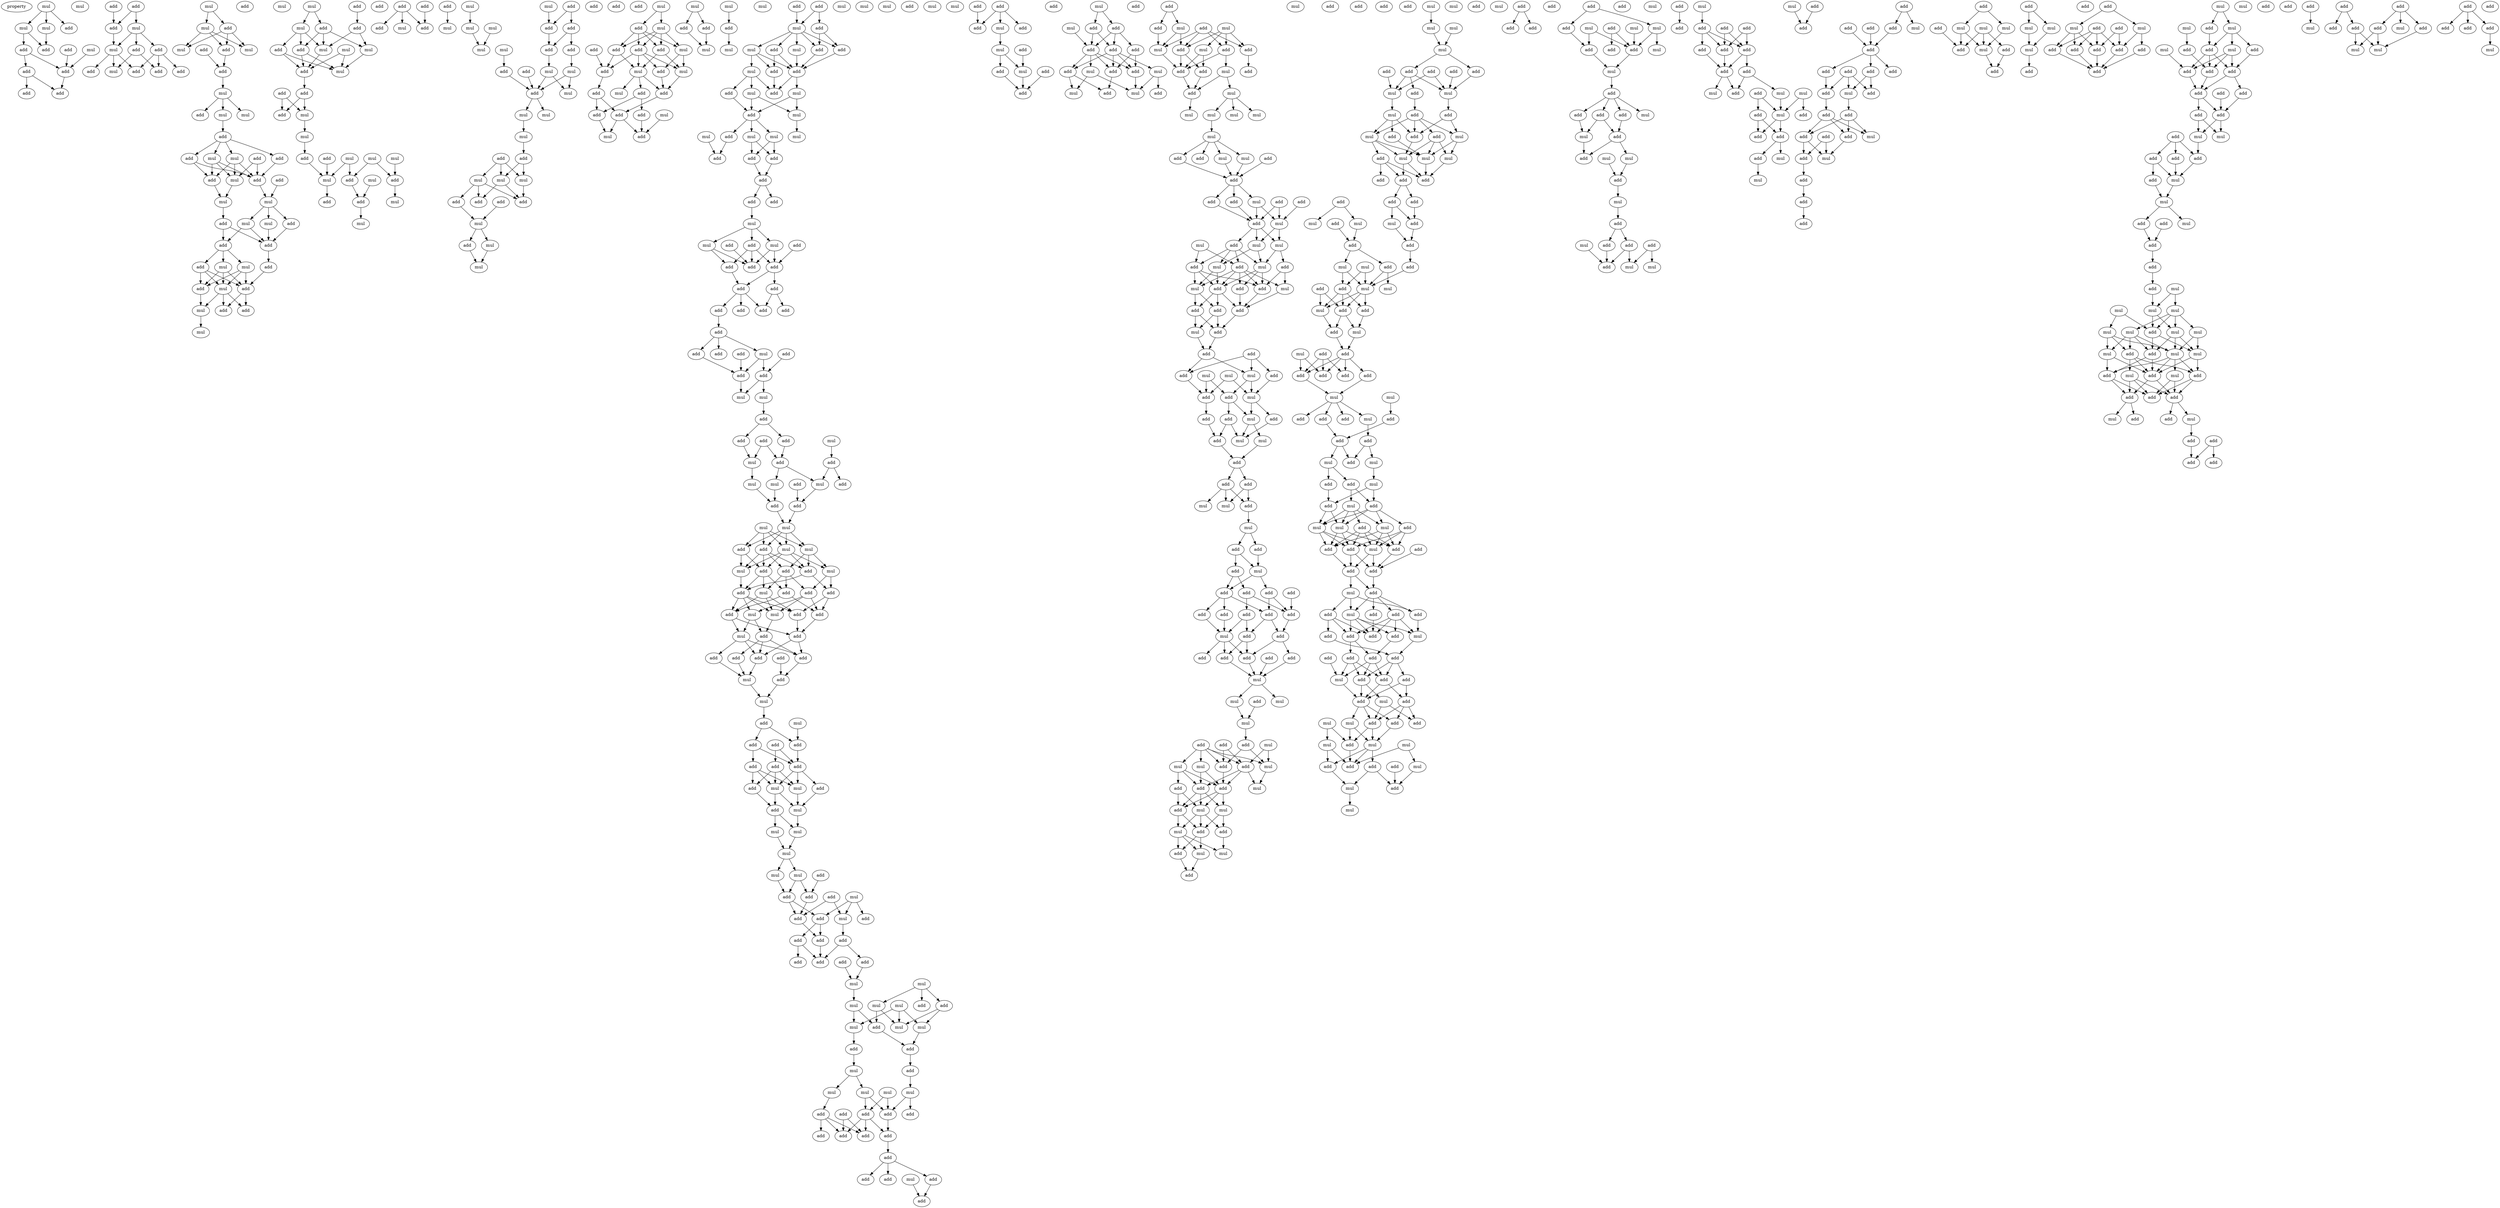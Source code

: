digraph {
    node [fontcolor=black]
    property [mul=2,lf=1.0]
    0 [ label = mul ];
    1 [ label = mul ];
    2 [ label = mul ];
    3 [ label = add ];
    4 [ label = add ];
    5 [ label = add ];
    6 [ label = add ];
    7 [ label = mul ];
    8 [ label = mul ];
    9 [ label = add ];
    10 [ label = add ];
    11 [ label = add ];
    12 [ label = add ];
    13 [ label = add ];
    14 [ label = add ];
    15 [ label = mul ];
    16 [ label = add ];
    17 [ label = add ];
    18 [ label = mul ];
    19 [ label = add ];
    20 [ label = add ];
    21 [ label = add ];
    22 [ label = mul ];
    23 [ label = add ];
    24 [ label = add ];
    25 [ label = mul ];
    26 [ label = mul ];
    27 [ label = add ];
    28 [ label = mul ];
    29 [ label = add ];
    30 [ label = add ];
    31 [ label = mul ];
    32 [ label = add ];
    33 [ label = mul ];
    34 [ label = add ];
    35 [ label = mul ];
    36 [ label = mul ];
    37 [ label = add ];
    38 [ label = mul ];
    39 [ label = mul ];
    40 [ label = add ];
    41 [ label = add ];
    42 [ label = add ];
    43 [ label = add ];
    44 [ label = add ];
    45 [ label = mul ];
    46 [ label = add ];
    47 [ label = mul ];
    48 [ label = mul ];
    49 [ label = add ];
    50 [ label = add ];
    51 [ label = mul ];
    52 [ label = add ];
    53 [ label = mul ];
    54 [ label = add ];
    55 [ label = add ];
    56 [ label = mul ];
    57 [ label = mul ];
    58 [ label = add ];
    59 [ label = add ];
    60 [ label = add ];
    61 [ label = add ];
    62 [ label = mul ];
    63 [ label = add ];
    64 [ label = add ];
    65 [ label = mul ];
    66 [ label = mul ];
    67 [ label = mul ];
    68 [ label = add ];
    69 [ label = mul ];
    70 [ label = add ];
    71 [ label = add ];
    72 [ label = mul ];
    73 [ label = add ];
    74 [ label = add ];
    75 [ label = mul ];
    76 [ label = mul ];
    77 [ label = mul ];
    78 [ label = add ];
    79 [ label = mul ];
    80 [ label = add ];
    81 [ label = add ];
    82 [ label = add ];
    83 [ label = mul ];
    84 [ label = mul ];
    85 [ label = mul ];
    86 [ label = add ];
    87 [ label = mul ];
    88 [ label = mul ];
    89 [ label = add ];
    90 [ label = add ];
    91 [ label = mul ];
    92 [ label = add ];
    93 [ label = mul ];
    94 [ label = add ];
    95 [ label = mul ];
    96 [ label = add ];
    97 [ label = add ];
    98 [ label = mul ];
    99 [ label = add ];
    100 [ label = add ];
    101 [ label = add ];
    102 [ label = add ];
    103 [ label = mul ];
    104 [ label = add ];
    105 [ label = mul ];
    106 [ label = mul ];
    107 [ label = add ];
    108 [ label = mul ];
    109 [ label = mul ];
    110 [ label = mul ];
    111 [ label = add ];
    112 [ label = add ];
    113 [ label = mul ];
    114 [ label = add ];
    115 [ label = add ];
    116 [ label = mul ];
    117 [ label = add ];
    118 [ label = add ];
    119 [ label = mul ];
    120 [ label = mul ];
    121 [ label = add ];
    122 [ label = mul ];
    123 [ label = mul ];
    124 [ label = add ];
    125 [ label = mul ];
    126 [ label = mul ];
    127 [ label = add ];
    128 [ label = add ];
    129 [ label = add ];
    130 [ label = mul ];
    131 [ label = mul ];
    132 [ label = mul ];
    133 [ label = add ];
    134 [ label = add ];
    135 [ label = add ];
    136 [ label = add ];
    137 [ label = mul ];
    138 [ label = add ];
    139 [ label = mul ];
    140 [ label = add ];
    141 [ label = mul ];
    142 [ label = mul ];
    143 [ label = add ];
    144 [ label = mul ];
    145 [ label = mul ];
    146 [ label = add ];
    147 [ label = add ];
    148 [ label = add ];
    149 [ label = add ];
    150 [ label = mul ];
    151 [ label = mul ];
    152 [ label = add ];
    153 [ label = add ];
    154 [ label = add ];
    155 [ label = add ];
    156 [ label = add ];
    157 [ label = mul ];
    158 [ label = add ];
    159 [ label = add ];
    160 [ label = mul ];
    161 [ label = add ];
    162 [ label = mul ];
    163 [ label = add ];
    164 [ label = mul ];
    165 [ label = add ];
    166 [ label = mul ];
    167 [ label = mul ];
    168 [ label = add ];
    169 [ label = mul ];
    170 [ label = add ];
    171 [ label = mul ];
    172 [ label = add ];
    173 [ label = add ];
    174 [ label = mul ];
    175 [ label = mul ];
    176 [ label = add ];
    177 [ label = add ];
    178 [ label = add ];
    179 [ label = mul ];
    180 [ label = add ];
    181 [ label = mul ];
    182 [ label = add ];
    183 [ label = mul ];
    184 [ label = add ];
    185 [ label = mul ];
    186 [ label = mul ];
    187 [ label = add ];
    188 [ label = add ];
    189 [ label = mul ];
    190 [ label = add ];
    191 [ label = mul ];
    192 [ label = add ];
    193 [ label = mul ];
    194 [ label = mul ];
    195 [ label = mul ];
    196 [ label = add ];
    197 [ label = add ];
    198 [ label = add ];
    199 [ label = add ];
    200 [ label = add ];
    201 [ label = add ];
    202 [ label = mul ];
    203 [ label = mul ];
    204 [ label = mul ];
    205 [ label = add ];
    206 [ label = mul ];
    207 [ label = add ];
    208 [ label = add ];
    209 [ label = add ];
    210 [ label = add ];
    211 [ label = add ];
    212 [ label = add ];
    213 [ label = add ];
    214 [ label = add ];
    215 [ label = add ];
    216 [ label = add ];
    217 [ label = add ];
    218 [ label = add ];
    219 [ label = add ];
    220 [ label = mul ];
    221 [ label = add ];
    222 [ label = add ];
    223 [ label = add ];
    224 [ label = add ];
    225 [ label = add ];
    226 [ label = mul ];
    227 [ label = mul ];
    228 [ label = mul ];
    229 [ label = add ];
    230 [ label = add ];
    231 [ label = add ];
    232 [ label = add ];
    233 [ label = mul ];
    234 [ label = add ];
    235 [ label = mul ];
    236 [ label = add ];
    237 [ label = add ];
    238 [ label = mul ];
    239 [ label = mul ];
    240 [ label = add ];
    241 [ label = mul ];
    242 [ label = add ];
    243 [ label = add ];
    244 [ label = mul ];
    245 [ label = mul ];
    246 [ label = mul ];
    247 [ label = add ];
    248 [ label = add ];
    249 [ label = mul ];
    250 [ label = mul ];
    251 [ label = add ];
    252 [ label = add ];
    253 [ label = mul ];
    254 [ label = add ];
    255 [ label = add ];
    256 [ label = add ];
    257 [ label = add ];
    258 [ label = add ];
    259 [ label = mul ];
    260 [ label = add ];
    261 [ label = add ];
    262 [ label = mul ];
    263 [ label = add ];
    264 [ label = mul ];
    265 [ label = mul ];
    266 [ label = add ];
    267 [ label = add ];
    268 [ label = add ];
    269 [ label = add ];
    270 [ label = add ];
    271 [ label = add ];
    272 [ label = add ];
    273 [ label = mul ];
    274 [ label = add ];
    275 [ label = mul ];
    276 [ label = add ];
    277 [ label = add ];
    278 [ label = mul ];
    279 [ label = add ];
    280 [ label = add ];
    281 [ label = add ];
    282 [ label = add ];
    283 [ label = add ];
    284 [ label = add ];
    285 [ label = add ];
    286 [ label = mul ];
    287 [ label = add ];
    288 [ label = mul ];
    289 [ label = mul ];
    290 [ label = add ];
    291 [ label = mul ];
    292 [ label = mul ];
    293 [ label = mul ];
    294 [ label = add ];
    295 [ label = mul ];
    296 [ label = mul ];
    297 [ label = add ];
    298 [ label = add ];
    299 [ label = add ];
    300 [ label = mul ];
    301 [ label = mul ];
    302 [ label = add ];
    303 [ label = add ];
    304 [ label = add ];
    305 [ label = add ];
    306 [ label = add ];
    307 [ label = add ];
    308 [ label = add ];
    309 [ label = mul ];
    310 [ label = add ];
    311 [ label = add ];
    312 [ label = add ];
    313 [ label = mul ];
    314 [ label = mul ];
    315 [ label = mul ];
    316 [ label = add ];
    317 [ label = add ];
    318 [ label = mul ];
    319 [ label = mul ];
    320 [ label = mul ];
    321 [ label = add ];
    322 [ label = mul ];
    323 [ label = mul ];
    324 [ label = add ];
    325 [ label = add ];
    326 [ label = add ];
    327 [ label = mul ];
    328 [ label = mul ];
    329 [ label = mul ];
    330 [ label = mul ];
    331 [ label = mul ];
    332 [ label = add ];
    333 [ label = add ];
    334 [ label = add ];
    335 [ label = add ];
    336 [ label = add ];
    337 [ label = add ];
    338 [ label = add ];
    339 [ label = add ];
    340 [ label = add ];
    341 [ label = add ];
    342 [ label = mul ];
    343 [ label = mul ];
    344 [ label = add ];
    345 [ label = add ];
    346 [ label = add ];
    347 [ label = add ];
    348 [ label = add ];
    349 [ label = add ];
    350 [ label = add ];
    351 [ label = mul ];
    352 [ label = add ];
    353 [ label = add ];
    354 [ label = mul ];
    355 [ label = add ];
    356 [ label = mul ];
    357 [ label = add ];
    358 [ label = add ];
    359 [ label = add ];
    360 [ label = mul ];
    361 [ label = add ];
    362 [ label = add ];
    363 [ label = mul ];
    364 [ label = add ];
    365 [ label = add ];
    366 [ label = add ];
    367 [ label = add ];
    368 [ label = mul ];
    369 [ label = add ];
    370 [ label = mul ];
    371 [ label = add ];
    372 [ label = add ];
    373 [ label = mul ];
    374 [ label = mul ];
    375 [ label = add ];
    376 [ label = add ];
    377 [ label = add ];
    378 [ label = add ];
    379 [ label = add ];
    380 [ label = mul ];
    381 [ label = mul ];
    382 [ label = mul ];
    383 [ label = add ];
    384 [ label = mul ];
    385 [ label = add ];
    386 [ label = add ];
    387 [ label = add ];
    388 [ label = mul ];
    389 [ label = add ];
    390 [ label = add ];
    391 [ label = mul ];
    392 [ label = add ];
    393 [ label = mul ];
    394 [ label = mul ];
    395 [ label = mul ];
    396 [ label = mul ];
    397 [ label = mul ];
    398 [ label = mul ];
    399 [ label = mul ];
    400 [ label = add ];
    401 [ label = add ];
    402 [ label = add ];
    403 [ label = add ];
    404 [ label = add ];
    405 [ label = mul ];
    406 [ label = add ];
    407 [ label = add ];
    408 [ label = add ];
    409 [ label = mul ];
    410 [ label = add ];
    411 [ label = mul ];
    412 [ label = mul ];
    413 [ label = add ];
    414 [ label = mul ];
    415 [ label = mul ];
    416 [ label = add ];
    417 [ label = mul ];
    418 [ label = add ];
    419 [ label = mul ];
    420 [ label = add ];
    421 [ label = mul ];
    422 [ label = add ];
    423 [ label = add ];
    424 [ label = add ];
    425 [ label = mul ];
    426 [ label = add ];
    427 [ label = add ];
    428 [ label = add ];
    429 [ label = add ];
    430 [ label = mul ];
    431 [ label = add ];
    432 [ label = add ];
    433 [ label = mul ];
    434 [ label = mul ];
    435 [ label = add ];
    436 [ label = add ];
    437 [ label = mul ];
    438 [ label = add ];
    439 [ label = add ];
    440 [ label = mul ];
    441 [ label = add ];
    442 [ label = add ];
    443 [ label = add ];
    444 [ label = mul ];
    445 [ label = add ];
    446 [ label = mul ];
    447 [ label = mul ];
    448 [ label = add ];
    449 [ label = add ];
    450 [ label = add ];
    451 [ label = mul ];
    452 [ label = mul ];
    453 [ label = add ];
    454 [ label = mul ];
    455 [ label = add ];
    456 [ label = add ];
    457 [ label = add ];
    458 [ label = add ];
    459 [ label = mul ];
    460 [ label = add ];
    461 [ label = add ];
    462 [ label = add ];
    463 [ label = add ];
    464 [ label = add ];
    465 [ label = add ];
    466 [ label = add ];
    467 [ label = add ];
    468 [ label = add ];
    469 [ label = add ];
    470 [ label = mul ];
    471 [ label = add ];
    472 [ label = add ];
    473 [ label = add ];
    474 [ label = add ];
    475 [ label = add ];
    476 [ label = add ];
    477 [ label = add ];
    478 [ label = mul ];
    479 [ label = mul ];
    480 [ label = add ];
    481 [ label = mul ];
    482 [ label = mul ];
    483 [ label = mul ];
    484 [ label = add ];
    485 [ label = add ];
    486 [ label = add ];
    487 [ label = add ];
    488 [ label = mul ];
    489 [ label = mul ];
    490 [ label = mul ];
    491 [ label = add ];
    492 [ label = mul ];
    493 [ label = add ];
    494 [ label = add ];
    495 [ label = add ];
    496 [ label = mul ];
    497 [ label = add ];
    498 [ label = mul ];
    499 [ label = mul ];
    500 [ label = add ];
    501 [ label = add ];
    502 [ label = add ];
    503 [ label = mul ];
    504 [ label = add ];
    505 [ label = add ];
    506 [ label = mul ];
    507 [ label = add ];
    508 [ label = mul ];
    509 [ label = mul ];
    510 [ label = mul ];
    511 [ label = mul ];
    512 [ label = add ];
    513 [ label = add ];
    514 [ label = add ];
    515 [ label = add ];
    516 [ label = add ];
    517 [ label = add ];
    518 [ label = mul ];
    519 [ label = mul ];
    520 [ label = add ];
    521 [ label = mul ];
    522 [ label = add ];
    523 [ label = mul ];
    524 [ label = add ];
    525 [ label = add ];
    526 [ label = add ];
    527 [ label = mul ];
    528 [ label = add ];
    529 [ label = mul ];
    530 [ label = mul ];
    531 [ label = mul ];
    532 [ label = add ];
    533 [ label = add ];
    534 [ label = add ];
    535 [ label = add ];
    536 [ label = add ];
    537 [ label = add ];
    538 [ label = mul ];
    539 [ label = add ];
    540 [ label = add ];
    541 [ label = mul ];
    542 [ label = mul ];
    543 [ label = add ];
    544 [ label = add ];
    545 [ label = add ];
    546 [ label = mul ];
    547 [ label = mul ];
    548 [ label = add ];
    549 [ label = mul ];
    550 [ label = add ];
    551 [ label = mul ];
    552 [ label = add ];
    553 [ label = mul ];
    554 [ label = add ];
    555 [ label = add ];
    556 [ label = add ];
    557 [ label = mul ];
    558 [ label = add ];
    559 [ label = mul ];
    560 [ label = add ];
    561 [ label = mul ];
    562 [ label = add ];
    563 [ label = add ];
    564 [ label = add ];
    565 [ label = add ];
    566 [ label = add ];
    567 [ label = mul ];
    568 [ label = mul ];
    569 [ label = add ];
    570 [ label = add ];
    571 [ label = add ];
    572 [ label = add ];
    573 [ label = mul ];
    574 [ label = add ];
    575 [ label = add ];
    576 [ label = mul ];
    577 [ label = mul ];
    578 [ label = add ];
    579 [ label = mul ];
    580 [ label = add ];
    581 [ label = add ];
    582 [ label = mul ];
    583 [ label = add ];
    584 [ label = mul ];
    585 [ label = add ];
    586 [ label = add ];
    587 [ label = add ];
    588 [ label = mul ];
    589 [ label = mul ];
    590 [ label = mul ];
    591 [ label = add ];
    592 [ label = add ];
    593 [ label = add ];
    594 [ label = mul ];
    595 [ label = add ];
    596 [ label = add ];
    597 [ label = add ];
    598 [ label = mul ];
    599 [ label = add ];
    600 [ label = add ];
    601 [ label = add ];
    602 [ label = mul ];
    603 [ label = add ];
    604 [ label = add ];
    605 [ label = add ];
    606 [ label = mul ];
    607 [ label = add ];
    608 [ label = add ];
    609 [ label = add ];
    610 [ label = add ];
    611 [ label = add ];
    612 [ label = add ];
    613 [ label = add ];
    614 [ label = add ];
    615 [ label = mul ];
    616 [ label = add ];
    617 [ label = add ];
    618 [ label = add ];
    619 [ label = mul ];
    620 [ label = add ];
    621 [ label = add ];
    622 [ label = add ];
    623 [ label = add ];
    624 [ label = mul ];
    625 [ label = mul ];
    626 [ label = mul ];
    627 [ label = mul ];
    628 [ label = add ];
    629 [ label = mul ];
    630 [ label = add ];
    631 [ label = add ];
    632 [ label = add ];
    633 [ label = add ];
    634 [ label = mul ];
    635 [ label = mul ];
    636 [ label = add ];
    637 [ label = mul ];
    638 [ label = add ];
    639 [ label = add ];
    640 [ label = add ];
    641 [ label = add ];
    642 [ label = add ];
    643 [ label = mul ];
    644 [ label = mul ];
    645 [ label = mul ];
    646 [ label = add ];
    647 [ label = add ];
    648 [ label = add ];
    649 [ label = mul ];
    650 [ label = add ];
    651 [ label = add ];
    652 [ label = mul ];
    653 [ label = add ];
    654 [ label = add ];
    655 [ label = mul ];
    656 [ label = add ];
    657 [ label = add ];
    658 [ label = add ];
    659 [ label = mul ];
    660 [ label = add ];
    661 [ label = add ];
    662 [ label = mul ];
    663 [ label = mul ];
    664 [ label = mul ];
    665 [ label = add ];
    666 [ label = mul ];
    667 [ label = add ];
    668 [ label = add ];
    669 [ label = mul ];
    670 [ label = add ];
    671 [ label = add ];
    672 [ label = add ];
    673 [ label = add ];
    674 [ label = mul ];
    675 [ label = mul ];
    676 [ label = add ];
    677 [ label = mul ];
    678 [ label = add ];
    679 [ label = add ];
    680 [ label = add ];
    681 [ label = add ];
    682 [ label = add ];
    683 [ label = add ];
    684 [ label = add ];
    685 [ label = add ];
    686 [ label = mul ];
    687 [ label = mul ];
    688 [ label = add ];
    689 [ label = mul ];
    690 [ label = add ];
    691 [ label = add ];
    692 [ label = mul ];
    693 [ label = add ];
    694 [ label = add ];
    695 [ label = add ];
    696 [ label = add ];
    697 [ label = mul ];
    698 [ label = mul ];
    699 [ label = mul ];
    700 [ label = add ];
    701 [ label = add ];
    702 [ label = add ];
    703 [ label = add ];
    704 [ label = add ];
    705 [ label = add ];
    706 [ label = mul ];
    707 [ label = add ];
    708 [ label = add ];
    709 [ label = add ];
    710 [ label = add ];
    711 [ label = add ];
    712 [ label = mul ];
    713 [ label = add ];
    714 [ label = add ];
    715 [ label = add ];
    716 [ label = add ];
    717 [ label = add ];
    718 [ label = add ];
    719 [ label = add ];
    720 [ label = mul ];
    721 [ label = add ];
    722 [ label = mul ];
    723 [ label = add ];
    724 [ label = add ];
    725 [ label = add ];
    726 [ label = mul ];
    727 [ label = mul ];
    728 [ label = mul ];
    729 [ label = add ];
    730 [ label = add ];
    731 [ label = add ];
    732 [ label = mul ];
    733 [ label = add ];
    734 [ label = add ];
    735 [ label = add ];
    736 [ label = mul ];
    737 [ label = mul ];
    738 [ label = add ];
    739 [ label = mul ];
    740 [ label = add ];
    741 [ label = add ];
    742 [ label = mul ];
    743 [ label = add ];
    744 [ label = add ];
    745 [ label = mul ];
    746 [ label = add ];
    747 [ label = add ];
    748 [ label = add ];
    749 [ label = add ];
    750 [ label = add ];
    751 [ label = add ];
    752 [ label = mul ];
    753 [ label = mul ];
    754 [ label = mul ];
    755 [ label = add ];
    756 [ label = add ];
    757 [ label = add ];
    758 [ label = add ];
    759 [ label = mul ];
    760 [ label = mul ];
    761 [ label = add ];
    762 [ label = add ];
    763 [ label = add ];
    764 [ label = add ];
    765 [ label = add ];
    766 [ label = add ];
    767 [ label = add ];
    768 [ label = add ];
    769 [ label = mul ];
    770 [ label = mul ];
    771 [ label = add ];
    772 [ label = add ];
    773 [ label = add ];
    774 [ label = add ];
    775 [ label = mul ];
    776 [ label = add ];
    777 [ label = mul ];
    778 [ label = mul ];
    779 [ label = add ];
    780 [ label = mul ];
    781 [ label = add ];
    782 [ label = add ];
    783 [ label = add ];
    784 [ label = add ];
    785 [ label = add ];
    786 [ label = add ];
    787 [ label = mul ];
    788 [ label = mul ];
    789 [ label = mul ];
    790 [ label = mul ];
    791 [ label = mul ];
    792 [ label = add ];
    793 [ label = mul ];
    794 [ label = mul ];
    795 [ label = mul ];
    796 [ label = mul ];
    797 [ label = add ];
    798 [ label = mul ];
    799 [ label = mul ];
    800 [ label = add ];
    801 [ label = add ];
    802 [ label = mul ];
    803 [ label = add ];
    804 [ label = mul ];
    805 [ label = add ];
    806 [ label = add ];
    807 [ label = add ];
    808 [ label = add ];
    809 [ label = mul ];
    810 [ label = add ];
    811 [ label = mul ];
    812 [ label = add ];
    813 [ label = add ];
    814 [ label = add ];
    815 [ label = add ];
    816 [ label = add ];
    817 [ label = add ];
    818 [ label = mul ];
    819 [ label = add ];
    820 [ label = add ];
    821 [ label = mul ];
    822 [ label = add ];
    823 [ label = add ];
    824 [ label = add ];
    825 [ label = add ];
    826 [ label = mul ];
    827 [ label = mul ];
    828 [ label = add ];
    829 [ label = add ];
    830 [ label = add ];
    831 [ label = add ];
    832 [ label = add ];
    833 [ label = mul ];
    0 -> 1 [ name = 0 ];
    0 -> 2 [ name = 1 ];
    0 -> 3 [ name = 2 ];
    1 -> 4 [ name = 3 ];
    1 -> 6 [ name = 4 ];
    2 -> 6 [ name = 5 ];
    4 -> 9 [ name = 6 ];
    4 -> 10 [ name = 7 ];
    5 -> 9 [ name = 8 ];
    7 -> 9 [ name = 9 ];
    9 -> 11 [ name = 10 ];
    10 -> 11 [ name = 11 ];
    10 -> 13 [ name = 12 ];
    12 -> 16 [ name = 13 ];
    14 -> 15 [ name = 14 ];
    14 -> 16 [ name = 15 ];
    15 -> 17 [ name = 16 ];
    15 -> 18 [ name = 17 ];
    15 -> 19 [ name = 18 ];
    16 -> 18 [ name = 19 ];
    17 -> 22 [ name = 20 ];
    17 -> 23 [ name = 21 ];
    18 -> 21 [ name = 22 ];
    18 -> 22 [ name = 23 ];
    18 -> 24 [ name = 24 ];
    19 -> 20 [ name = 25 ];
    19 -> 21 [ name = 26 ];
    19 -> 23 [ name = 27 ];
    25 -> 26 [ name = 28 ];
    25 -> 27 [ name = 29 ];
    26 -> 28 [ name = 30 ];
    26 -> 30 [ name = 31 ];
    26 -> 31 [ name = 32 ];
    27 -> 28 [ name = 33 ];
    27 -> 30 [ name = 34 ];
    27 -> 31 [ name = 35 ];
    29 -> 32 [ name = 36 ];
    30 -> 32 [ name = 37 ];
    32 -> 33 [ name = 38 ];
    33 -> 34 [ name = 39 ];
    33 -> 35 [ name = 40 ];
    33 -> 36 [ name = 41 ];
    35 -> 37 [ name = 42 ];
    37 -> 38 [ name = 43 ];
    37 -> 39 [ name = 44 ];
    37 -> 40 [ name = 45 ];
    37 -> 42 [ name = 46 ];
    38 -> 43 [ name = 47 ];
    38 -> 44 [ name = 48 ];
    38 -> 45 [ name = 49 ];
    39 -> 43 [ name = 50 ];
    39 -> 44 [ name = 51 ];
    39 -> 45 [ name = 52 ];
    40 -> 43 [ name = 53 ];
    41 -> 43 [ name = 54 ];
    41 -> 45 [ name = 55 ];
    42 -> 43 [ name = 56 ];
    42 -> 44 [ name = 57 ];
    43 -> 48 [ name = 58 ];
    44 -> 47 [ name = 59 ];
    45 -> 47 [ name = 60 ];
    46 -> 48 [ name = 61 ];
    47 -> 50 [ name = 62 ];
    48 -> 51 [ name = 63 ];
    48 -> 52 [ name = 64 ];
    48 -> 53 [ name = 65 ];
    50 -> 54 [ name = 66 ];
    50 -> 55 [ name = 67 ];
    51 -> 55 [ name = 68 ];
    52 -> 55 [ name = 69 ];
    53 -> 54 [ name = 70 ];
    53 -> 55 [ name = 71 ];
    54 -> 56 [ name = 72 ];
    54 -> 57 [ name = 73 ];
    54 -> 59 [ name = 74 ];
    55 -> 58 [ name = 75 ];
    56 -> 60 [ name = 76 ];
    56 -> 61 [ name = 77 ];
    56 -> 62 [ name = 78 ];
    57 -> 60 [ name = 79 ];
    57 -> 61 [ name = 80 ];
    57 -> 62 [ name = 81 ];
    58 -> 60 [ name = 82 ];
    59 -> 60 [ name = 83 ];
    59 -> 61 [ name = 84 ];
    59 -> 62 [ name = 85 ];
    60 -> 63 [ name = 86 ];
    60 -> 64 [ name = 87 ];
    61 -> 65 [ name = 88 ];
    62 -> 63 [ name = 89 ];
    62 -> 64 [ name = 90 ];
    62 -> 65 [ name = 91 ];
    65 -> 66 [ name = 92 ];
    68 -> 70 [ name = 93 ];
    69 -> 71 [ name = 94 ];
    69 -> 72 [ name = 95 ];
    70 -> 76 [ name = 96 ];
    70 -> 77 [ name = 97 ];
    71 -> 74 [ name = 98 ];
    71 -> 76 [ name = 99 ];
    71 -> 77 [ name = 100 ];
    72 -> 73 [ name = 101 ];
    72 -> 74 [ name = 102 ];
    72 -> 76 [ name = 103 ];
    73 -> 78 [ name = 104 ];
    73 -> 79 [ name = 105 ];
    74 -> 78 [ name = 106 ];
    74 -> 79 [ name = 107 ];
    75 -> 78 [ name = 108 ];
    75 -> 79 [ name = 109 ];
    76 -> 78 [ name = 110 ];
    77 -> 79 [ name = 111 ];
    78 -> 81 [ name = 112 ];
    80 -> 82 [ name = 113 ];
    80 -> 83 [ name = 114 ];
    81 -> 82 [ name = 115 ];
    81 -> 83 [ name = 116 ];
    83 -> 84 [ name = 117 ];
    84 -> 89 [ name = 118 ];
    85 -> 90 [ name = 119 ];
    85 -> 92 [ name = 120 ];
    86 -> 91 [ name = 121 ];
    87 -> 91 [ name = 122 ];
    87 -> 92 [ name = 123 ];
    88 -> 90 [ name = 124 ];
    89 -> 91 [ name = 125 ];
    90 -> 95 [ name = 126 ];
    91 -> 96 [ name = 127 ];
    92 -> 97 [ name = 128 ];
    93 -> 97 [ name = 129 ];
    97 -> 98 [ name = 130 ];
    99 -> 101 [ name = 131 ];
    99 -> 102 [ name = 132 ];
    99 -> 103 [ name = 133 ];
    100 -> 102 [ name = 134 ];
    104 -> 105 [ name = 135 ];
    106 -> 109 [ name = 136 ];
    107 -> 111 [ name = 137 ];
    107 -> 112 [ name = 138 ];
    108 -> 111 [ name = 139 ];
    109 -> 113 [ name = 140 ];
    110 -> 113 [ name = 141 ];
    111 -> 115 [ name = 142 ];
    112 -> 114 [ name = 143 ];
    112 -> 115 [ name = 144 ];
    114 -> 120 [ name = 145 ];
    115 -> 119 [ name = 146 ];
    116 -> 117 [ name = 147 ];
    117 -> 121 [ name = 148 ];
    118 -> 121 [ name = 149 ];
    119 -> 121 [ name = 150 ];
    119 -> 122 [ name = 151 ];
    120 -> 121 [ name = 152 ];
    120 -> 122 [ name = 153 ];
    121 -> 123 [ name = 154 ];
    121 -> 125 [ name = 155 ];
    123 -> 126 [ name = 156 ];
    126 -> 128 [ name = 157 ];
    127 -> 130 [ name = 158 ];
    127 -> 131 [ name = 159 ];
    127 -> 132 [ name = 160 ];
    128 -> 130 [ name = 161 ];
    128 -> 132 [ name = 162 ];
    130 -> 134 [ name = 163 ];
    130 -> 136 [ name = 164 ];
    131 -> 133 [ name = 165 ];
    131 -> 134 [ name = 166 ];
    131 -> 136 [ name = 167 ];
    132 -> 136 [ name = 168 ];
    133 -> 137 [ name = 169 ];
    135 -> 137 [ name = 170 ];
    137 -> 138 [ name = 171 ];
    137 -> 139 [ name = 172 ];
    138 -> 142 [ name = 173 ];
    139 -> 142 [ name = 174 ];
    141 -> 143 [ name = 175 ];
    141 -> 144 [ name = 176 ];
    143 -> 145 [ name = 177 ];
    143 -> 147 [ name = 178 ];
    143 -> 148 [ name = 179 ];
    143 -> 149 [ name = 180 ];
    144 -> 145 [ name = 181 ];
    144 -> 147 [ name = 182 ];
    144 -> 148 [ name = 183 ];
    144 -> 149 [ name = 184 ];
    145 -> 150 [ name = 185 ];
    145 -> 152 [ name = 186 ];
    146 -> 153 [ name = 187 ];
    147 -> 151 [ name = 188 ];
    147 -> 153 [ name = 189 ];
    148 -> 150 [ name = 190 ];
    148 -> 151 [ name = 191 ];
    149 -> 150 [ name = 192 ];
    149 -> 151 [ name = 193 ];
    149 -> 152 [ name = 194 ];
    149 -> 153 [ name = 195 ];
    150 -> 154 [ name = 196 ];
    151 -> 154 [ name = 197 ];
    151 -> 155 [ name = 198 ];
    151 -> 157 [ name = 199 ];
    152 -> 154 [ name = 200 ];
    153 -> 156 [ name = 201 ];
    154 -> 159 [ name = 202 ];
    155 -> 158 [ name = 203 ];
    155 -> 161 [ name = 204 ];
    156 -> 158 [ name = 205 ];
    156 -> 159 [ name = 206 ];
    158 -> 162 [ name = 207 ];
    159 -> 162 [ name = 208 ];
    159 -> 163 [ name = 209 ];
    160 -> 163 [ name = 210 ];
    161 -> 163 [ name = 211 ];
    164 -> 165 [ name = 212 ];
    164 -> 168 [ name = 213 ];
    165 -> 169 [ name = 214 ];
    166 -> 170 [ name = 215 ];
    168 -> 169 [ name = 216 ];
    170 -> 171 [ name = 217 ];
    172 -> 175 [ name = 218 ];
    172 -> 176 [ name = 219 ];
    173 -> 175 [ name = 220 ];
    175 -> 177 [ name = 221 ];
    175 -> 178 [ name = 222 ];
    175 -> 179 [ name = 223 ];
    175 -> 180 [ name = 224 ];
    175 -> 181 [ name = 225 ];
    176 -> 177 [ name = 226 ];
    176 -> 180 [ name = 227 ];
    177 -> 184 [ name = 228 ];
    178 -> 182 [ name = 229 ];
    178 -> 184 [ name = 230 ];
    179 -> 182 [ name = 231 ];
    179 -> 183 [ name = 232 ];
    179 -> 184 [ name = 233 ];
    180 -> 184 [ name = 234 ];
    181 -> 184 [ name = 235 ];
    182 -> 187 [ name = 236 ];
    183 -> 185 [ name = 237 ];
    183 -> 187 [ name = 238 ];
    183 -> 188 [ name = 239 ];
    184 -> 186 [ name = 240 ];
    184 -> 187 [ name = 241 ];
    185 -> 189 [ name = 242 ];
    185 -> 190 [ name = 243 ];
    186 -> 189 [ name = 244 ];
    186 -> 190 [ name = 245 ];
    188 -> 190 [ name = 246 ];
    189 -> 191 [ name = 247 ];
    190 -> 192 [ name = 248 ];
    190 -> 194 [ name = 249 ];
    190 -> 195 [ name = 250 ];
    192 -> 197 [ name = 251 ];
    193 -> 197 [ name = 252 ];
    194 -> 196 [ name = 253 ];
    194 -> 198 [ name = 254 ];
    195 -> 196 [ name = 255 ];
    195 -> 198 [ name = 256 ];
    196 -> 199 [ name = 257 ];
    198 -> 199 [ name = 258 ];
    199 -> 200 [ name = 259 ];
    199 -> 201 [ name = 260 ];
    200 -> 203 [ name = 261 ];
    203 -> 204 [ name = 262 ];
    203 -> 206 [ name = 263 ];
    203 -> 207 [ name = 264 ];
    204 -> 209 [ name = 265 ];
    204 -> 210 [ name = 266 ];
    205 -> 210 [ name = 267 ];
    206 -> 210 [ name = 268 ];
    206 -> 211 [ name = 269 ];
    207 -> 209 [ name = 270 ];
    207 -> 210 [ name = 271 ];
    207 -> 211 [ name = 272 ];
    208 -> 211 [ name = 273 ];
    209 -> 213 [ name = 274 ];
    211 -> 212 [ name = 275 ];
    211 -> 213 [ name = 276 ];
    212 -> 214 [ name = 277 ];
    212 -> 217 [ name = 278 ];
    213 -> 214 [ name = 279 ];
    213 -> 215 [ name = 280 ];
    213 -> 216 [ name = 281 ];
    215 -> 218 [ name = 282 ];
    218 -> 220 [ name = 283 ];
    218 -> 221 [ name = 284 ];
    218 -> 223 [ name = 285 ];
    219 -> 224 [ name = 286 ];
    220 -> 224 [ name = 287 ];
    220 -> 225 [ name = 288 ];
    222 -> 225 [ name = 289 ];
    223 -> 224 [ name = 290 ];
    224 -> 227 [ name = 291 ];
    225 -> 226 [ name = 292 ];
    225 -> 227 [ name = 293 ];
    226 -> 229 [ name = 294 ];
    229 -> 230 [ name = 295 ];
    229 -> 231 [ name = 296 ];
    230 -> 234 [ name = 297 ];
    231 -> 235 [ name = 298 ];
    232 -> 234 [ name = 299 ];
    232 -> 235 [ name = 300 ];
    233 -> 236 [ name = 301 ];
    234 -> 238 [ name = 302 ];
    234 -> 241 [ name = 303 ];
    235 -> 239 [ name = 304 ];
    236 -> 240 [ name = 305 ];
    236 -> 241 [ name = 306 ];
    237 -> 243 [ name = 307 ];
    238 -> 242 [ name = 308 ];
    239 -> 242 [ name = 309 ];
    241 -> 243 [ name = 310 ];
    242 -> 245 [ name = 311 ];
    243 -> 245 [ name = 312 ];
    244 -> 246 [ name = 313 ];
    244 -> 247 [ name = 314 ];
    244 -> 248 [ name = 315 ];
    244 -> 249 [ name = 316 ];
    245 -> 246 [ name = 317 ];
    245 -> 247 [ name = 318 ];
    245 -> 248 [ name = 319 ];
    245 -> 249 [ name = 320 ];
    246 -> 250 [ name = 321 ];
    246 -> 251 [ name = 322 ];
    246 -> 252 [ name = 323 ];
    246 -> 253 [ name = 324 ];
    247 -> 251 [ name = 325 ];
    247 -> 252 [ name = 326 ];
    247 -> 253 [ name = 327 ];
    247 -> 254 [ name = 328 ];
    248 -> 251 [ name = 329 ];
    248 -> 253 [ name = 330 ];
    249 -> 250 [ name = 331 ];
    249 -> 252 [ name = 332 ];
    249 -> 254 [ name = 333 ];
    250 -> 255 [ name = 334 ];
    250 -> 257 [ name = 335 ];
    251 -> 256 [ name = 336 ];
    251 -> 258 [ name = 337 ];
    251 -> 259 [ name = 338 ];
    252 -> 257 [ name = 339 ];
    252 -> 258 [ name = 340 ];
    253 -> 258 [ name = 341 ];
    254 -> 255 [ name = 342 ];
    254 -> 256 [ name = 343 ];
    254 -> 259 [ name = 344 ];
    255 -> 261 [ name = 345 ];
    255 -> 262 [ name = 346 ];
    255 -> 264 [ name = 347 ];
    256 -> 260 [ name = 348 ];
    256 -> 261 [ name = 349 ];
    257 -> 261 [ name = 350 ];
    257 -> 263 [ name = 351 ];
    258 -> 260 [ name = 352 ];
    258 -> 262 [ name = 353 ];
    258 -> 263 [ name = 354 ];
    258 -> 264 [ name = 355 ];
    259 -> 260 [ name = 356 ];
    259 -> 263 [ name = 357 ];
    259 -> 264 [ name = 358 ];
    260 -> 265 [ name = 359 ];
    260 -> 267 [ name = 360 ];
    261 -> 267 [ name = 361 ];
    262 -> 265 [ name = 362 ];
    262 -> 266 [ name = 363 ];
    263 -> 267 [ name = 364 ];
    264 -> 266 [ name = 365 ];
    265 -> 269 [ name = 366 ];
    265 -> 270 [ name = 367 ];
    265 -> 272 [ name = 368 ];
    266 -> 269 [ name = 369 ];
    266 -> 271 [ name = 370 ];
    266 -> 272 [ name = 371 ];
    267 -> 269 [ name = 372 ];
    267 -> 272 [ name = 373 ];
    268 -> 274 [ name = 374 ];
    269 -> 273 [ name = 375 ];
    270 -> 273 [ name = 376 ];
    271 -> 273 [ name = 377 ];
    272 -> 274 [ name = 378 ];
    273 -> 275 [ name = 379 ];
    274 -> 275 [ name = 380 ];
    275 -> 277 [ name = 381 ];
    277 -> 280 [ name = 382 ];
    277 -> 281 [ name = 383 ];
    278 -> 280 [ name = 384 ];
    279 -> 282 [ name = 385 ];
    279 -> 283 [ name = 386 ];
    280 -> 282 [ name = 387 ];
    281 -> 282 [ name = 388 ];
    281 -> 284 [ name = 389 ];
    282 -> 286 [ name = 390 ];
    282 -> 287 [ name = 391 ];
    282 -> 288 [ name = 392 ];
    283 -> 285 [ name = 393 ];
    283 -> 286 [ name = 394 ];
    283 -> 288 [ name = 395 ];
    284 -> 285 [ name = 396 ];
    284 -> 286 [ name = 397 ];
    284 -> 288 [ name = 398 ];
    285 -> 290 [ name = 399 ];
    286 -> 289 [ name = 400 ];
    287 -> 289 [ name = 401 ];
    288 -> 289 [ name = 402 ];
    288 -> 290 [ name = 403 ];
    289 -> 292 [ name = 404 ];
    290 -> 291 [ name = 405 ];
    290 -> 292 [ name = 406 ];
    291 -> 293 [ name = 407 ];
    292 -> 293 [ name = 408 ];
    293 -> 295 [ name = 409 ];
    293 -> 296 [ name = 410 ];
    294 -> 298 [ name = 411 ];
    295 -> 297 [ name = 412 ];
    295 -> 298 [ name = 413 ];
    296 -> 297 [ name = 414 ];
    297 -> 302 [ name = 415 ];
    297 -> 303 [ name = 416 ];
    298 -> 303 [ name = 417 ];
    299 -> 301 [ name = 418 ];
    299 -> 303 [ name = 419 ];
    300 -> 301 [ name = 420 ];
    300 -> 302 [ name = 421 ];
    300 -> 304 [ name = 422 ];
    301 -> 306 [ name = 423 ];
    302 -> 305 [ name = 424 ];
    302 -> 307 [ name = 425 ];
    303 -> 305 [ name = 426 ];
    305 -> 311 [ name = 427 ];
    306 -> 308 [ name = 428 ];
    306 -> 311 [ name = 429 ];
    307 -> 311 [ name = 430 ];
    307 -> 312 [ name = 431 ];
    308 -> 314 [ name = 432 ];
    310 -> 314 [ name = 433 ];
    313 -> 316 [ name = 434 ];
    313 -> 317 [ name = 435 ];
    313 -> 318 [ name = 436 ];
    314 -> 315 [ name = 437 ];
    315 -> 321 [ name = 438 ];
    315 -> 323 [ name = 439 ];
    317 -> 320 [ name = 440 ];
    317 -> 322 [ name = 441 ];
    318 -> 321 [ name = 442 ];
    318 -> 322 [ name = 443 ];
    319 -> 320 [ name = 444 ];
    319 -> 322 [ name = 445 ];
    319 -> 323 [ name = 446 ];
    320 -> 325 [ name = 447 ];
    321 -> 325 [ name = 448 ];
    323 -> 324 [ name = 449 ];
    324 -> 327 [ name = 450 ];
    325 -> 326 [ name = 451 ];
    326 -> 328 [ name = 452 ];
    327 -> 329 [ name = 453 ];
    327 -> 331 [ name = 454 ];
    328 -> 335 [ name = 455 ];
    328 -> 336 [ name = 456 ];
    329 -> 333 [ name = 457 ];
    329 -> 336 [ name = 458 ];
    330 -> 333 [ name = 459 ];
    330 -> 336 [ name = 460 ];
    331 -> 332 [ name = 461 ];
    332 -> 338 [ name = 462 ];
    332 -> 339 [ name = 463 ];
    332 -> 340 [ name = 464 ];
    333 -> 337 [ name = 465 ];
    333 -> 339 [ name = 466 ];
    333 -> 340 [ name = 467 ];
    334 -> 339 [ name = 468 ];
    334 -> 340 [ name = 469 ];
    336 -> 337 [ name = 470 ];
    337 -> 341 [ name = 471 ];
    341 -> 344 [ name = 472 ];
    341 -> 345 [ name = 473 ];
    341 -> 346 [ name = 474 ];
    342 -> 347 [ name = 475 ];
    346 -> 347 [ name = 476 ];
    348 -> 350 [ name = 477 ];
    349 -> 350 [ name = 478 ];
    349 -> 351 [ name = 479 ];
    349 -> 352 [ name = 480 ];
    351 -> 354 [ name = 481 ];
    353 -> 356 [ name = 482 ];
    354 -> 355 [ name = 483 ];
    354 -> 356 [ name = 484 ];
    355 -> 359 [ name = 485 ];
    356 -> 359 [ name = 486 ];
    357 -> 359 [ name = 487 ];
    360 -> 362 [ name = 488 ];
    360 -> 364 [ name = 489 ];
    362 -> 365 [ name = 490 ];
    362 -> 367 [ name = 491 ];
    363 -> 367 [ name = 492 ];
    364 -> 365 [ name = 493 ];
    364 -> 366 [ name = 494 ];
    364 -> 367 [ name = 495 ];
    365 -> 368 [ name = 496 ];
    365 -> 369 [ name = 497 ];
    365 -> 371 [ name = 498 ];
    365 -> 372 [ name = 499 ];
    366 -> 371 [ name = 500 ];
    366 -> 372 [ name = 501 ];
    367 -> 369 [ name = 502 ];
    367 -> 370 [ name = 503 ];
    367 -> 371 [ name = 504 ];
    367 -> 372 [ name = 505 ];
    368 -> 374 [ name = 506 ];
    368 -> 375 [ name = 507 ];
    369 -> 373 [ name = 508 ];
    369 -> 376 [ name = 509 ];
    370 -> 373 [ name = 510 ];
    370 -> 374 [ name = 511 ];
    371 -> 374 [ name = 512 ];
    372 -> 376 [ name = 513 ];
    377 -> 379 [ name = 514 ];
    377 -> 381 [ name = 515 ];
    378 -> 382 [ name = 516 ];
    378 -> 383 [ name = 517 ];
    378 -> 385 [ name = 518 ];
    378 -> 386 [ name = 519 ];
    379 -> 382 [ name = 520 ];
    380 -> 383 [ name = 521 ];
    380 -> 384 [ name = 522 ];
    380 -> 385 [ name = 523 ];
    380 -> 386 [ name = 524 ];
    381 -> 382 [ name = 525 ];
    381 -> 386 [ name = 526 ];
    382 -> 387 [ name = 527 ];
    383 -> 390 [ name = 528 ];
    384 -> 387 [ name = 529 ];
    384 -> 389 [ name = 530 ];
    385 -> 387 [ name = 531 ];
    385 -> 388 [ name = 532 ];
    386 -> 387 [ name = 533 ];
    386 -> 389 [ name = 534 ];
    387 -> 392 [ name = 535 ];
    388 -> 391 [ name = 536 ];
    388 -> 392 [ name = 537 ];
    389 -> 392 [ name = 538 ];
    391 -> 393 [ name = 539 ];
    391 -> 394 [ name = 540 ];
    391 -> 396 [ name = 541 ];
    392 -> 395 [ name = 542 ];
    393 -> 397 [ name = 543 ];
    397 -> 398 [ name = 544 ];
    397 -> 399 [ name = 545 ];
    397 -> 401 [ name = 546 ];
    397 -> 402 [ name = 547 ];
    398 -> 403 [ name = 548 ];
    399 -> 403 [ name = 549 ];
    400 -> 403 [ name = 550 ];
    402 -> 403 [ name = 551 ];
    403 -> 404 [ name = 552 ];
    403 -> 405 [ name = 553 ];
    403 -> 406 [ name = 554 ];
    404 -> 410 [ name = 555 ];
    405 -> 409 [ name = 556 ];
    405 -> 410 [ name = 557 ];
    406 -> 410 [ name = 558 ];
    407 -> 409 [ name = 559 ];
    408 -> 409 [ name = 560 ];
    408 -> 410 [ name = 561 ];
    409 -> 414 [ name = 562 ];
    409 -> 415 [ name = 563 ];
    410 -> 413 [ name = 564 ];
    410 -> 414 [ name = 565 ];
    410 -> 415 [ name = 566 ];
    411 -> 416 [ name = 567 ];
    411 -> 420 [ name = 568 ];
    413 -> 416 [ name = 569 ];
    413 -> 417 [ name = 570 ];
    413 -> 419 [ name = 571 ];
    413 -> 420 [ name = 572 ];
    414 -> 417 [ name = 573 ];
    414 -> 419 [ name = 574 ];
    415 -> 417 [ name = 575 ];
    415 -> 418 [ name = 576 ];
    416 -> 423 [ name = 577 ];
    416 -> 424 [ name = 578 ];
    416 -> 425 [ name = 579 ];
    417 -> 422 [ name = 580 ];
    417 -> 423 [ name = 581 ];
    417 -> 424 [ name = 582 ];
    418 -> 421 [ name = 583 ];
    418 -> 424 [ name = 584 ];
    419 -> 423 [ name = 585 ];
    419 -> 425 [ name = 586 ];
    420 -> 421 [ name = 587 ];
    420 -> 422 [ name = 588 ];
    420 -> 423 [ name = 589 ];
    420 -> 424 [ name = 590 ];
    420 -> 425 [ name = 591 ];
    421 -> 428 [ name = 592 ];
    422 -> 428 [ name = 593 ];
    423 -> 426 [ name = 594 ];
    423 -> 427 [ name = 595 ];
    423 -> 428 [ name = 596 ];
    424 -> 428 [ name = 597 ];
    425 -> 426 [ name = 598 ];
    425 -> 427 [ name = 599 ];
    426 -> 429 [ name = 600 ];
    426 -> 430 [ name = 601 ];
    427 -> 429 [ name = 602 ];
    427 -> 430 [ name = 603 ];
    428 -> 429 [ name = 604 ];
    429 -> 431 [ name = 605 ];
    430 -> 431 [ name = 606 ];
    431 -> 434 [ name = 607 ];
    431 -> 435 [ name = 608 ];
    432 -> 434 [ name = 609 ];
    432 -> 435 [ name = 610 ];
    432 -> 436 [ name = 611 ];
    433 -> 438 [ name = 612 ];
    433 -> 439 [ name = 613 ];
    434 -> 439 [ name = 614 ];
    434 -> 440 [ name = 615 ];
    435 -> 438 [ name = 616 ];
    436 -> 440 [ name = 617 ];
    437 -> 438 [ name = 618 ];
    437 -> 440 [ name = 619 ];
    438 -> 441 [ name = 620 ];
    439 -> 442 [ name = 621 ];
    439 -> 444 [ name = 622 ];
    440 -> 443 [ name = 623 ];
    440 -> 444 [ name = 624 ];
    441 -> 445 [ name = 625 ];
    442 -> 445 [ name = 626 ];
    442 -> 447 [ name = 627 ];
    443 -> 447 [ name = 628 ];
    444 -> 446 [ name = 629 ];
    444 -> 447 [ name = 630 ];
    445 -> 448 [ name = 631 ];
    446 -> 448 [ name = 632 ];
    448 -> 449 [ name = 633 ];
    448 -> 450 [ name = 634 ];
    449 -> 451 [ name = 635 ];
    449 -> 452 [ name = 636 ];
    449 -> 453 [ name = 637 ];
    450 -> 452 [ name = 638 ];
    450 -> 453 [ name = 639 ];
    453 -> 454 [ name = 640 ];
    454 -> 455 [ name = 641 ];
    454 -> 456 [ name = 642 ];
    455 -> 459 [ name = 643 ];
    455 -> 460 [ name = 644 ];
    456 -> 459 [ name = 645 ];
    459 -> 462 [ name = 646 ];
    459 -> 464 [ name = 647 ];
    460 -> 462 [ name = 648 ];
    460 -> 463 [ name = 649 ];
    461 -> 469 [ name = 650 ];
    462 -> 465 [ name = 651 ];
    462 -> 466 [ name = 652 ];
    462 -> 467 [ name = 653 ];
    463 -> 468 [ name = 654 ];
    463 -> 469 [ name = 655 ];
    464 -> 465 [ name = 656 ];
    464 -> 469 [ name = 657 ];
    465 -> 471 [ name = 658 ];
    465 -> 472 [ name = 659 ];
    466 -> 470 [ name = 660 ];
    467 -> 470 [ name = 661 ];
    468 -> 470 [ name = 662 ];
    468 -> 472 [ name = 663 ];
    469 -> 471 [ name = 664 ];
    470 -> 473 [ name = 665 ];
    470 -> 474 [ name = 666 ];
    470 -> 477 [ name = 667 ];
    471 -> 473 [ name = 668 ];
    471 -> 476 [ name = 669 ];
    472 -> 473 [ name = 670 ];
    472 -> 477 [ name = 671 ];
    473 -> 478 [ name = 672 ];
    475 -> 478 [ name = 673 ];
    476 -> 478 [ name = 674 ];
    477 -> 478 [ name = 675 ];
    478 -> 479 [ name = 676 ];
    478 -> 481 [ name = 677 ];
    479 -> 482 [ name = 678 ];
    480 -> 482 [ name = 679 ];
    482 -> 485 [ name = 680 ];
    483 -> 487 [ name = 681 ];
    483 -> 489 [ name = 682 ];
    484 -> 487 [ name = 683 ];
    484 -> 488 [ name = 684 ];
    484 -> 489 [ name = 685 ];
    484 -> 490 [ name = 686 ];
    484 -> 491 [ name = 687 ];
    485 -> 489 [ name = 688 ];
    485 -> 491 [ name = 689 ];
    486 -> 487 [ name = 690 ];
    486 -> 491 [ name = 691 ];
    487 -> 492 [ name = 692 ];
    487 -> 493 [ name = 693 ];
    487 -> 495 [ name = 694 ];
    488 -> 493 [ name = 695 ];
    488 -> 494 [ name = 696 ];
    488 -> 495 [ name = 697 ];
    489 -> 492 [ name = 698 ];
    490 -> 493 [ name = 699 ];
    490 -> 495 [ name = 700 ];
    491 -> 495 [ name = 701 ];
    493 -> 496 [ name = 702 ];
    493 -> 497 [ name = 703 ];
    493 -> 498 [ name = 704 ];
    494 -> 497 [ name = 705 ];
    494 -> 498 [ name = 706 ];
    495 -> 496 [ name = 707 ];
    495 -> 497 [ name = 708 ];
    495 -> 498 [ name = 709 ];
    496 -> 500 [ name = 710 ];
    496 -> 501 [ name = 711 ];
    497 -> 499 [ name = 712 ];
    497 -> 500 [ name = 713 ];
    498 -> 499 [ name = 714 ];
    498 -> 500 [ name = 715 ];
    498 -> 501 [ name = 716 ];
    499 -> 502 [ name = 717 ];
    499 -> 503 [ name = 718 ];
    499 -> 506 [ name = 719 ];
    500 -> 502 [ name = 720 ];
    500 -> 506 [ name = 721 ];
    501 -> 503 [ name = 722 ];
    502 -> 507 [ name = 723 ];
    506 -> 507 [ name = 724 ];
    508 -> 509 [ name = 725 ];
    509 -> 511 [ name = 726 ];
    510 -> 511 [ name = 727 ];
    511 -> 512 [ name = 728 ];
    511 -> 516 [ name = 729 ];
    512 -> 517 [ name = 730 ];
    512 -> 518 [ name = 731 ];
    512 -> 519 [ name = 732 ];
    513 -> 519 [ name = 733 ];
    514 -> 518 [ name = 734 ];
    515 -> 518 [ name = 735 ];
    515 -> 519 [ name = 736 ];
    516 -> 519 [ name = 737 ];
    517 -> 522 [ name = 738 ];
    518 -> 521 [ name = 739 ];
    519 -> 520 [ name = 740 ];
    520 -> 523 [ name = 741 ];
    520 -> 525 [ name = 742 ];
    521 -> 525 [ name = 743 ];
    521 -> 526 [ name = 744 ];
    521 -> 527 [ name = 745 ];
    522 -> 523 [ name = 746 ];
    522 -> 524 [ name = 747 ];
    522 -> 525 [ name = 748 ];
    522 -> 527 [ name = 749 ];
    523 -> 529 [ name = 750 ];
    523 -> 530 [ name = 751 ];
    524 -> 529 [ name = 752 ];
    524 -> 530 [ name = 753 ];
    524 -> 531 [ name = 754 ];
    525 -> 531 [ name = 755 ];
    526 -> 530 [ name = 756 ];
    527 -> 528 [ name = 757 ];
    527 -> 530 [ name = 758 ];
    527 -> 531 [ name = 759 ];
    528 -> 532 [ name = 760 ];
    528 -> 533 [ name = 761 ];
    528 -> 534 [ name = 762 ];
    529 -> 534 [ name = 763 ];
    530 -> 534 [ name = 764 ];
    531 -> 532 [ name = 765 ];
    531 -> 534 [ name = 766 ];
    532 -> 536 [ name = 767 ];
    532 -> 537 [ name = 768 ];
    535 -> 541 [ name = 769 ];
    535 -> 542 [ name = 770 ];
    536 -> 538 [ name = 771 ];
    536 -> 540 [ name = 772 ];
    537 -> 540 [ name = 773 ];
    538 -> 544 [ name = 774 ];
    539 -> 543 [ name = 775 ];
    540 -> 544 [ name = 776 ];
    542 -> 543 [ name = 777 ];
    543 -> 548 [ name = 778 ];
    543 -> 549 [ name = 779 ];
    544 -> 545 [ name = 780 ];
    545 -> 551 [ name = 781 ];
    547 -> 551 [ name = 782 ];
    547 -> 554 [ name = 783 ];
    548 -> 551 [ name = 784 ];
    548 -> 553 [ name = 785 ];
    549 -> 551 [ name = 786 ];
    549 -> 554 [ name = 787 ];
    551 -> 555 [ name = 788 ];
    551 -> 556 [ name = 789 ];
    551 -> 557 [ name = 790 ];
    552 -> 556 [ name = 791 ];
    552 -> 557 [ name = 792 ];
    554 -> 555 [ name = 793 ];
    554 -> 556 [ name = 794 ];
    554 -> 557 [ name = 795 ];
    555 -> 559 [ name = 796 ];
    556 -> 558 [ name = 797 ];
    556 -> 559 [ name = 798 ];
    557 -> 558 [ name = 799 ];
    558 -> 560 [ name = 800 ];
    559 -> 560 [ name = 801 ];
    560 -> 563 [ name = 802 ];
    560 -> 564 [ name = 803 ];
    560 -> 565 [ name = 804 ];
    560 -> 566 [ name = 805 ];
    561 -> 563 [ name = 806 ];
    561 -> 565 [ name = 807 ];
    562 -> 563 [ name = 808 ];
    562 -> 565 [ name = 809 ];
    562 -> 566 [ name = 810 ];
    563 -> 568 [ name = 811 ];
    564 -> 568 [ name = 812 ];
    567 -> 569 [ name = 813 ];
    568 -> 570 [ name = 814 ];
    568 -> 571 [ name = 815 ];
    568 -> 572 [ name = 816 ];
    568 -> 573 [ name = 817 ];
    569 -> 574 [ name = 818 ];
    572 -> 574 [ name = 819 ];
    573 -> 575 [ name = 820 ];
    574 -> 577 [ name = 821 ];
    574 -> 578 [ name = 822 ];
    575 -> 576 [ name = 823 ];
    575 -> 578 [ name = 824 ];
    576 -> 579 [ name = 825 ];
    577 -> 580 [ name = 826 ];
    577 -> 581 [ name = 827 ];
    579 -> 583 [ name = 828 ];
    579 -> 585 [ name = 829 ];
    580 -> 585 [ name = 830 ];
    581 -> 582 [ name = 831 ];
    581 -> 583 [ name = 832 ];
    582 -> 586 [ name = 833 ];
    582 -> 588 [ name = 834 ];
    582 -> 589 [ name = 835 ];
    582 -> 590 [ name = 836 ];
    583 -> 587 [ name = 837 ];
    583 -> 588 [ name = 838 ];
    583 -> 589 [ name = 839 ];
    583 -> 590 [ name = 840 ];
    585 -> 588 [ name = 841 ];
    585 -> 589 [ name = 842 ];
    586 -> 591 [ name = 843 ];
    586 -> 593 [ name = 844 ];
    586 -> 594 [ name = 845 ];
    586 -> 595 [ name = 846 ];
    587 -> 593 [ name = 847 ];
    587 -> 594 [ name = 848 ];
    587 -> 595 [ name = 849 ];
    588 -> 591 [ name = 850 ];
    588 -> 594 [ name = 851 ];
    588 -> 595 [ name = 852 ];
    589 -> 591 [ name = 853 ];
    589 -> 593 [ name = 854 ];
    589 -> 595 [ name = 855 ];
    590 -> 591 [ name = 856 ];
    590 -> 593 [ name = 857 ];
    590 -> 594 [ name = 858 ];
    591 -> 596 [ name = 859 ];
    592 -> 597 [ name = 860 ];
    593 -> 597 [ name = 861 ];
    594 -> 596 [ name = 862 ];
    594 -> 597 [ name = 863 ];
    595 -> 596 [ name = 864 ];
    595 -> 597 [ name = 865 ];
    596 -> 598 [ name = 866 ];
    596 -> 599 [ name = 867 ];
    597 -> 599 [ name = 868 ];
    598 -> 600 [ name = 869 ];
    598 -> 602 [ name = 870 ];
    598 -> 604 [ name = 871 ];
    599 -> 600 [ name = 872 ];
    599 -> 601 [ name = 873 ];
    599 -> 602 [ name = 874 ];
    599 -> 603 [ name = 875 ];
    600 -> 606 [ name = 876 ];
    601 -> 608 [ name = 877 ];
    602 -> 606 [ name = 878 ];
    602 -> 607 [ name = 879 ];
    602 -> 608 [ name = 880 ];
    602 -> 609 [ name = 881 ];
    603 -> 606 [ name = 882 ];
    603 -> 607 [ name = 883 ];
    603 -> 608 [ name = 884 ];
    603 -> 609 [ name = 885 ];
    604 -> 605 [ name = 886 ];
    604 -> 607 [ name = 887 ];
    604 -> 608 [ name = 888 ];
    605 -> 613 [ name = 889 ];
    606 -> 613 [ name = 890 ];
    607 -> 610 [ name = 891 ];
    607 -> 611 [ name = 892 ];
    609 -> 610 [ name = 893 ];
    610 -> 614 [ name = 894 ];
    610 -> 615 [ name = 895 ];
    610 -> 617 [ name = 896 ];
    611 -> 614 [ name = 897 ];
    611 -> 615 [ name = 898 ];
    611 -> 617 [ name = 899 ];
    612 -> 615 [ name = 900 ];
    613 -> 614 [ name = 901 ];
    613 -> 616 [ name = 902 ];
    613 -> 617 [ name = 903 ];
    614 -> 619 [ name = 904 ];
    614 -> 620 [ name = 905 ];
    615 -> 620 [ name = 906 ];
    616 -> 618 [ name = 907 ];
    616 -> 620 [ name = 908 ];
    617 -> 618 [ name = 909 ];
    617 -> 620 [ name = 910 ];
    618 -> 621 [ name = 911 ];
    618 -> 622 [ name = 912 ];
    618 -> 623 [ name = 913 ];
    619 -> 622 [ name = 914 ];
    619 -> 623 [ name = 915 ];
    620 -> 621 [ name = 916 ];
    620 -> 622 [ name = 917 ];
    620 -> 625 [ name = 918 ];
    621 -> 626 [ name = 919 ];
    622 -> 626 [ name = 920 ];
    622 -> 628 [ name = 921 ];
    624 -> 627 [ name = 922 ];
    624 -> 628 [ name = 923 ];
    625 -> 626 [ name = 924 ];
    625 -> 628 [ name = 925 ];
    626 -> 630 [ name = 926 ];
    626 -> 631 [ name = 927 ];
    626 -> 632 [ name = 928 ];
    627 -> 631 [ name = 929 ];
    627 -> 632 [ name = 930 ];
    628 -> 632 [ name = 931 ];
    629 -> 632 [ name = 932 ];
    629 -> 634 [ name = 933 ];
    630 -> 635 [ name = 934 ];
    630 -> 636 [ name = 935 ];
    631 -> 635 [ name = 936 ];
    633 -> 636 [ name = 937 ];
    634 -> 636 [ name = 938 ];
    635 -> 637 [ name = 939 ];
    638 -> 639 [ name = 940 ];
    638 -> 640 [ name = 941 ];
    642 -> 644 [ name = 942 ];
    642 -> 647 [ name = 943 ];
    643 -> 648 [ name = 944 ];
    643 -> 650 [ name = 945 ];
    644 -> 648 [ name = 946 ];
    644 -> 649 [ name = 947 ];
    645 -> 648 [ name = 948 ];
    646 -> 648 [ name = 949 ];
    646 -> 651 [ name = 950 ];
    647 -> 650 [ name = 951 ];
    648 -> 652 [ name = 952 ];
    650 -> 652 [ name = 953 ];
    652 -> 653 [ name = 954 ];
    653 -> 654 [ name = 955 ];
    653 -> 655 [ name = 956 ];
    653 -> 656 [ name = 957 ];
    653 -> 658 [ name = 958 ];
    654 -> 659 [ name = 959 ];
    654 -> 660 [ name = 960 ];
    656 -> 660 [ name = 961 ];
    658 -> 659 [ name = 962 ];
    659 -> 661 [ name = 963 ];
    660 -> 661 [ name = 964 ];
    660 -> 662 [ name = 965 ];
    662 -> 665 [ name = 966 ];
    663 -> 665 [ name = 967 ];
    665 -> 666 [ name = 968 ];
    666 -> 667 [ name = 969 ];
    667 -> 672 [ name = 970 ];
    667 -> 673 [ name = 971 ];
    668 -> 670 [ name = 972 ];
    669 -> 676 [ name = 973 ];
    671 -> 674 [ name = 974 ];
    671 -> 675 [ name = 975 ];
    672 -> 676 [ name = 976 ];
    673 -> 675 [ name = 977 ];
    673 -> 676 [ name = 978 ];
    677 -> 678 [ name = 979 ];
    678 -> 681 [ name = 980 ];
    678 -> 682 [ name = 981 ];
    678 -> 683 [ name = 982 ];
    679 -> 681 [ name = 983 ];
    679 -> 683 [ name = 984 ];
    680 -> 681 [ name = 985 ];
    680 -> 683 [ name = 986 ];
    681 -> 684 [ name = 987 ];
    682 -> 684 [ name = 988 ];
    683 -> 684 [ name = 989 ];
    683 -> 685 [ name = 990 ];
    684 -> 687 [ name = 991 ];
    684 -> 690 [ name = 992 ];
    685 -> 689 [ name = 993 ];
    685 -> 690 [ name = 994 ];
    686 -> 691 [ name = 995 ];
    686 -> 692 [ name = 996 ];
    688 -> 692 [ name = 997 ];
    688 -> 693 [ name = 998 ];
    689 -> 692 [ name = 999 ];
    692 -> 694 [ name = 1000 ];
    692 -> 695 [ name = 1001 ];
    693 -> 694 [ name = 1002 ];
    693 -> 695 [ name = 1003 ];
    695 -> 696 [ name = 1004 ];
    695 -> 697 [ name = 1005 ];
    696 -> 698 [ name = 1006 ];
    699 -> 701 [ name = 1007 ];
    700 -> 701 [ name = 1008 ];
    702 -> 705 [ name = 1009 ];
    702 -> 706 [ name = 1010 ];
    703 -> 707 [ name = 1011 ];
    704 -> 707 [ name = 1012 ];
    705 -> 707 [ name = 1013 ];
    707 -> 708 [ name = 1014 ];
    707 -> 709 [ name = 1015 ];
    707 -> 711 [ name = 1016 ];
    708 -> 712 [ name = 1017 ];
    708 -> 713 [ name = 1018 ];
    709 -> 714 [ name = 1019 ];
    710 -> 712 [ name = 1020 ];
    710 -> 713 [ name = 1021 ];
    710 -> 714 [ name = 1022 ];
    712 -> 716 [ name = 1023 ];
    714 -> 715 [ name = 1024 ];
    715 -> 718 [ name = 1025 ];
    715 -> 719 [ name = 1026 ];
    715 -> 720 [ name = 1027 ];
    716 -> 718 [ name = 1028 ];
    716 -> 719 [ name = 1029 ];
    716 -> 720 [ name = 1030 ];
    717 -> 721 [ name = 1031 ];
    717 -> 722 [ name = 1032 ];
    718 -> 721 [ name = 1033 ];
    718 -> 722 [ name = 1034 ];
    719 -> 722 [ name = 1035 ];
    721 -> 724 [ name = 1036 ];
    723 -> 726 [ name = 1037 ];
    723 -> 727 [ name = 1038 ];
    724 -> 725 [ name = 1039 ];
    725 -> 733 [ name = 1040 ];
    726 -> 731 [ name = 1041 ];
    726 -> 732 [ name = 1042 ];
    727 -> 732 [ name = 1043 ];
    728 -> 730 [ name = 1044 ];
    728 -> 731 [ name = 1045 ];
    728 -> 732 [ name = 1046 ];
    729 -> 731 [ name = 1047 ];
    730 -> 734 [ name = 1048 ];
    732 -> 734 [ name = 1049 ];
    735 -> 736 [ name = 1050 ];
    735 -> 737 [ name = 1051 ];
    736 -> 739 [ name = 1052 ];
    737 -> 739 [ name = 1053 ];
    739 -> 740 [ name = 1054 ];
    741 -> 742 [ name = 1055 ];
    741 -> 745 [ name = 1056 ];
    742 -> 748 [ name = 1057 ];
    742 -> 750 [ name = 1058 ];
    743 -> 746 [ name = 1059 ];
    743 -> 747 [ name = 1060 ];
    743 -> 748 [ name = 1061 ];
    743 -> 749 [ name = 1062 ];
    744 -> 748 [ name = 1063 ];
    744 -> 749 [ name = 1064 ];
    745 -> 746 [ name = 1065 ];
    745 -> 747 [ name = 1066 ];
    745 -> 749 [ name = 1067 ];
    746 -> 751 [ name = 1068 ];
    747 -> 751 [ name = 1069 ];
    748 -> 751 [ name = 1070 ];
    749 -> 751 [ name = 1071 ];
    750 -> 751 [ name = 1072 ];
    752 -> 754 [ name = 1073 ];
    752 -> 755 [ name = 1074 ];
    753 -> 758 [ name = 1075 ];
    754 -> 756 [ name = 1076 ];
    754 -> 757 [ name = 1077 ];
    754 -> 760 [ name = 1078 ];
    755 -> 757 [ name = 1079 ];
    756 -> 762 [ name = 1080 ];
    757 -> 761 [ name = 1081 ];
    757 -> 762 [ name = 1082 ];
    757 -> 763 [ name = 1083 ];
    758 -> 761 [ name = 1084 ];
    759 -> 763 [ name = 1085 ];
    760 -> 761 [ name = 1086 ];
    760 -> 762 [ name = 1087 ];
    760 -> 763 [ name = 1088 ];
    761 -> 764 [ name = 1089 ];
    762 -> 764 [ name = 1090 ];
    762 -> 766 [ name = 1091 ];
    763 -> 764 [ name = 1092 ];
    764 -> 767 [ name = 1093 ];
    764 -> 768 [ name = 1094 ];
    765 -> 767 [ name = 1095 ];
    766 -> 767 [ name = 1096 ];
    767 -> 769 [ name = 1097 ];
    767 -> 770 [ name = 1098 ];
    768 -> 769 [ name = 1099 ];
    768 -> 770 [ name = 1100 ];
    770 -> 773 [ name = 1101 ];
    771 -> 772 [ name = 1102 ];
    771 -> 773 [ name = 1103 ];
    771 -> 774 [ name = 1104 ];
    772 -> 775 [ name = 1105 ];
    772 -> 776 [ name = 1106 ];
    773 -> 775 [ name = 1107 ];
    774 -> 775 [ name = 1108 ];
    775 -> 777 [ name = 1109 ];
    776 -> 777 [ name = 1110 ];
    777 -> 779 [ name = 1111 ];
    777 -> 780 [ name = 1112 ];
    779 -> 783 [ name = 1113 ];
    782 -> 783 [ name = 1114 ];
    783 -> 784 [ name = 1115 ];
    784 -> 786 [ name = 1116 ];
    786 -> 788 [ name = 1117 ];
    787 -> 788 [ name = 1118 ];
    787 -> 790 [ name = 1119 ];
    788 -> 792 [ name = 1120 ];
    788 -> 793 [ name = 1121 ];
    789 -> 792 [ name = 1122 ];
    789 -> 794 [ name = 1123 ];
    790 -> 791 [ name = 1124 ];
    790 -> 792 [ name = 1125 ];
    790 -> 793 [ name = 1126 ];
    790 -> 795 [ name = 1127 ];
    791 -> 797 [ name = 1128 ];
    791 -> 798 [ name = 1129 ];
    791 -> 799 [ name = 1130 ];
    791 -> 800 [ name = 1131 ];
    792 -> 796 [ name = 1132 ];
    792 -> 800 [ name = 1133 ];
    793 -> 796 [ name = 1134 ];
    793 -> 799 [ name = 1135 ];
    793 -> 800 [ name = 1136 ];
    794 -> 797 [ name = 1137 ];
    794 -> 798 [ name = 1138 ];
    794 -> 799 [ name = 1139 ];
    795 -> 796 [ name = 1140 ];
    795 -> 799 [ name = 1141 ];
    796 -> 801 [ name = 1142 ];
    796 -> 805 [ name = 1143 ];
    797 -> 801 [ name = 1144 ];
    797 -> 804 [ name = 1145 ];
    797 -> 805 [ name = 1146 ];
    798 -> 801 [ name = 1147 ];
    798 -> 803 [ name = 1148 ];
    799 -> 801 [ name = 1149 ];
    799 -> 802 [ name = 1150 ];
    799 -> 803 [ name = 1151 ];
    799 -> 805 [ name = 1152 ];
    800 -> 801 [ name = 1153 ];
    800 -> 803 [ name = 1154 ];
    801 -> 806 [ name = 1155 ];
    801 -> 808 [ name = 1156 ];
    802 -> 807 [ name = 1157 ];
    802 -> 808 [ name = 1158 ];
    803 -> 806 [ name = 1159 ];
    803 -> 807 [ name = 1160 ];
    804 -> 806 [ name = 1161 ];
    804 -> 807 [ name = 1162 ];
    804 -> 808 [ name = 1163 ];
    805 -> 807 [ name = 1164 ];
    805 -> 808 [ name = 1165 ];
    806 -> 809 [ name = 1166 ];
    806 -> 812 [ name = 1167 ];
    808 -> 810 [ name = 1168 ];
    808 -> 811 [ name = 1169 ];
    811 -> 814 [ name = 1170 ];
    813 -> 815 [ name = 1171 ];
    813 -> 817 [ name = 1172 ];
    814 -> 817 [ name = 1173 ];
    816 -> 818 [ name = 1174 ];
    819 -> 823 [ name = 1175 ];
    819 -> 824 [ name = 1176 ];
    820 -> 821 [ name = 1177 ];
    820 -> 822 [ name = 1178 ];
    820 -> 825 [ name = 1179 ];
    822 -> 826 [ name = 1180 ];
    824 -> 826 [ name = 1181 ];
    824 -> 827 [ name = 1182 ];
    825 -> 826 [ name = 1183 ];
    825 -> 827 [ name = 1184 ];
    828 -> 830 [ name = 1185 ];
    828 -> 831 [ name = 1186 ];
    828 -> 832 [ name = 1187 ];
    832 -> 833 [ name = 1188 ];
}
